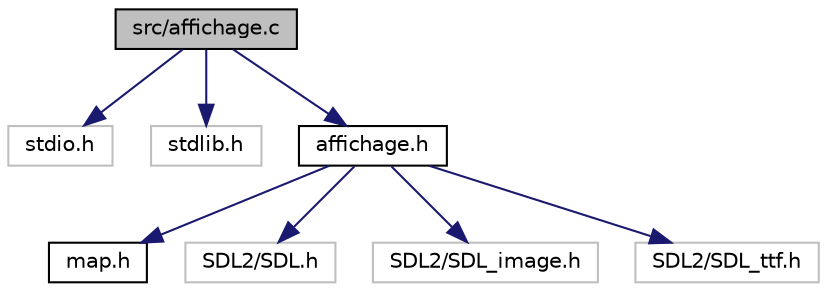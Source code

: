 digraph "src/affichage.c"
{
 // LATEX_PDF_SIZE
  edge [fontname="Helvetica",fontsize="10",labelfontname="Helvetica",labelfontsize="10"];
  node [fontname="Helvetica",fontsize="10",shape=record];
  Node1 [label="src/affichage.c",height=0.2,width=0.4,color="black", fillcolor="grey75", style="filled", fontcolor="black",tooltip="Gestion affichage."];
  Node1 -> Node2 [color="midnightblue",fontsize="10",style="solid"];
  Node2 [label="stdio.h",height=0.2,width=0.4,color="grey75", fillcolor="white", style="filled",tooltip=" "];
  Node1 -> Node3 [color="midnightblue",fontsize="10",style="solid"];
  Node3 [label="stdlib.h",height=0.2,width=0.4,color="grey75", fillcolor="white", style="filled",tooltip=" "];
  Node1 -> Node4 [color="midnightblue",fontsize="10",style="solid"];
  Node4 [label="affichage.h",height=0.2,width=0.4,color="black", fillcolor="white", style="filled",URL="$affichage_8h.html",tooltip="Header Gestion Affichage."];
  Node4 -> Node5 [color="midnightblue",fontsize="10",style="solid"];
  Node5 [label="map.h",height=0.2,width=0.4,color="black", fillcolor="white", style="filled",URL="$map_8h.html",tooltip="Header Gestion map."];
  Node4 -> Node6 [color="midnightblue",fontsize="10",style="solid"];
  Node6 [label="SDL2/SDL.h",height=0.2,width=0.4,color="grey75", fillcolor="white", style="filled",tooltip=" "];
  Node4 -> Node7 [color="midnightblue",fontsize="10",style="solid"];
  Node7 [label="SDL2/SDL_image.h",height=0.2,width=0.4,color="grey75", fillcolor="white", style="filled",tooltip=" "];
  Node4 -> Node8 [color="midnightblue",fontsize="10",style="solid"];
  Node8 [label="SDL2/SDL_ttf.h",height=0.2,width=0.4,color="grey75", fillcolor="white", style="filled",tooltip=" "];
}
